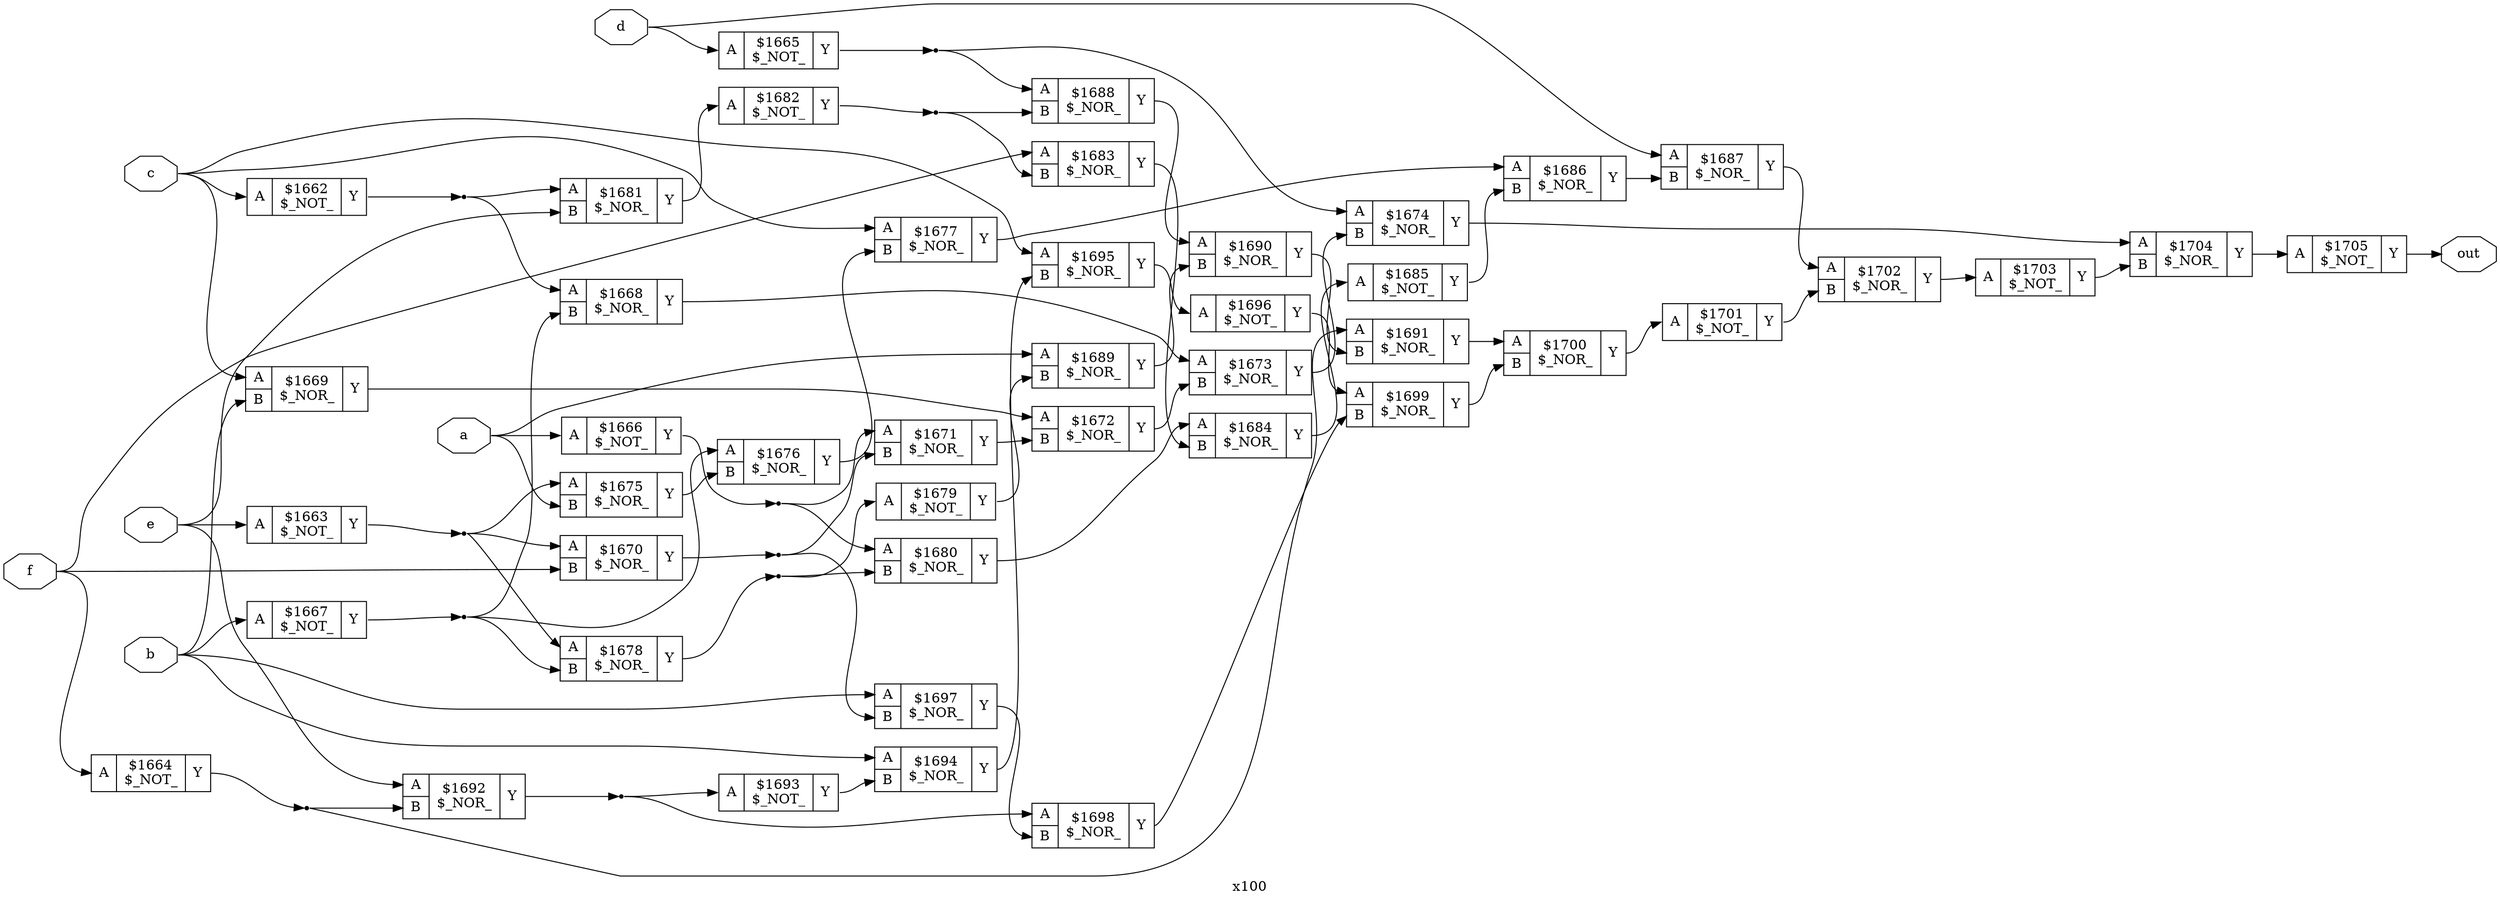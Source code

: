 digraph "x100" {
label="x100";
rankdir="LR";
remincross=true;
n44 [ shape=octagon, label="a", color="black", fontcolor="black" ];
n45 [ shape=octagon, label="b", color="black", fontcolor="black" ];
n46 [ shape=octagon, label="c", color="black", fontcolor="black" ];
n47 [ shape=octagon, label="d", color="black", fontcolor="black" ];
n48 [ shape=octagon, label="e", color="black", fontcolor="black" ];
n49 [ shape=octagon, label="f", color="black", fontcolor="black" ];
n50 [ shape=octagon, label="out", color="black", fontcolor="black" ];
c53 [ shape=record, label="{{<p51> A}|$1662\n$_NOT_|{<p52> Y}}" ];
c54 [ shape=record, label="{{<p51> A}|$1663\n$_NOT_|{<p52> Y}}" ];
c55 [ shape=record, label="{{<p51> A}|$1664\n$_NOT_|{<p52> Y}}" ];
c56 [ shape=record, label="{{<p51> A}|$1665\n$_NOT_|{<p52> Y}}" ];
c57 [ shape=record, label="{{<p51> A}|$1666\n$_NOT_|{<p52> Y}}" ];
c58 [ shape=record, label="{{<p51> A}|$1667\n$_NOT_|{<p52> Y}}" ];
c60 [ shape=record, label="{{<p51> A|<p59> B}|$1668\n$_NOR_|{<p52> Y}}" ];
c61 [ shape=record, label="{{<p51> A|<p59> B}|$1669\n$_NOR_|{<p52> Y}}" ];
c62 [ shape=record, label="{{<p51> A|<p59> B}|$1670\n$_NOR_|{<p52> Y}}" ];
c63 [ shape=record, label="{{<p51> A|<p59> B}|$1671\n$_NOR_|{<p52> Y}}" ];
c64 [ shape=record, label="{{<p51> A|<p59> B}|$1672\n$_NOR_|{<p52> Y}}" ];
c65 [ shape=record, label="{{<p51> A|<p59> B}|$1673\n$_NOR_|{<p52> Y}}" ];
c66 [ shape=record, label="{{<p51> A|<p59> B}|$1674\n$_NOR_|{<p52> Y}}" ];
c67 [ shape=record, label="{{<p51> A|<p59> B}|$1675\n$_NOR_|{<p52> Y}}" ];
c68 [ shape=record, label="{{<p51> A|<p59> B}|$1676\n$_NOR_|{<p52> Y}}" ];
c69 [ shape=record, label="{{<p51> A|<p59> B}|$1677\n$_NOR_|{<p52> Y}}" ];
c70 [ shape=record, label="{{<p51> A|<p59> B}|$1678\n$_NOR_|{<p52> Y}}" ];
c71 [ shape=record, label="{{<p51> A}|$1679\n$_NOT_|{<p52> Y}}" ];
c72 [ shape=record, label="{{<p51> A|<p59> B}|$1680\n$_NOR_|{<p52> Y}}" ];
c73 [ shape=record, label="{{<p51> A|<p59> B}|$1681\n$_NOR_|{<p52> Y}}" ];
c74 [ shape=record, label="{{<p51> A}|$1682\n$_NOT_|{<p52> Y}}" ];
c75 [ shape=record, label="{{<p51> A|<p59> B}|$1683\n$_NOR_|{<p52> Y}}" ];
c76 [ shape=record, label="{{<p51> A|<p59> B}|$1684\n$_NOR_|{<p52> Y}}" ];
c77 [ shape=record, label="{{<p51> A}|$1685\n$_NOT_|{<p52> Y}}" ];
c78 [ shape=record, label="{{<p51> A|<p59> B}|$1686\n$_NOR_|{<p52> Y}}" ];
c79 [ shape=record, label="{{<p51> A|<p59> B}|$1687\n$_NOR_|{<p52> Y}}" ];
c80 [ shape=record, label="{{<p51> A|<p59> B}|$1688\n$_NOR_|{<p52> Y}}" ];
c81 [ shape=record, label="{{<p51> A|<p59> B}|$1689\n$_NOR_|{<p52> Y}}" ];
c82 [ shape=record, label="{{<p51> A|<p59> B}|$1690\n$_NOR_|{<p52> Y}}" ];
c83 [ shape=record, label="{{<p51> A|<p59> B}|$1691\n$_NOR_|{<p52> Y}}" ];
c84 [ shape=record, label="{{<p51> A|<p59> B}|$1692\n$_NOR_|{<p52> Y}}" ];
c85 [ shape=record, label="{{<p51> A}|$1693\n$_NOT_|{<p52> Y}}" ];
c86 [ shape=record, label="{{<p51> A|<p59> B}|$1694\n$_NOR_|{<p52> Y}}" ];
c87 [ shape=record, label="{{<p51> A|<p59> B}|$1695\n$_NOR_|{<p52> Y}}" ];
c88 [ shape=record, label="{{<p51> A}|$1696\n$_NOT_|{<p52> Y}}" ];
c89 [ shape=record, label="{{<p51> A|<p59> B}|$1697\n$_NOR_|{<p52> Y}}" ];
c90 [ shape=record, label="{{<p51> A|<p59> B}|$1698\n$_NOR_|{<p52> Y}}" ];
c91 [ shape=record, label="{{<p51> A|<p59> B}|$1699\n$_NOR_|{<p52> Y}}" ];
c92 [ shape=record, label="{{<p51> A|<p59> B}|$1700\n$_NOR_|{<p52> Y}}" ];
c93 [ shape=record, label="{{<p51> A}|$1701\n$_NOT_|{<p52> Y}}" ];
c94 [ shape=record, label="{{<p51> A|<p59> B}|$1702\n$_NOR_|{<p52> Y}}" ];
c95 [ shape=record, label="{{<p51> A}|$1703\n$_NOT_|{<p52> Y}}" ];
c96 [ shape=record, label="{{<p51> A|<p59> B}|$1704\n$_NOR_|{<p52> Y}}" ];
c97 [ shape=record, label="{{<p51> A}|$1705\n$_NOT_|{<p52> Y}}" ];
n1 [ shape=point ];
c55:p52:e -> n1:w [color="black", label=""];
n1:e -> c83:p51:w [color="black", label=""];
n1:e -> c84:p59:w [color="black", label=""];
c65:p52:e -> c66:p59:w [color="black", label=""];
c66:p52:e -> c96:p51:w [color="black", label=""];
c67:p52:e -> c68:p59:w [color="black", label=""];
c68:p52:e -> c69:p59:w [color="black", label=""];
c69:p52:e -> c78:p51:w [color="black", label=""];
n15 [ shape=point ];
c70:p52:e -> n15:w [color="black", label=""];
n15:e -> c71:p51:w [color="black", label=""];
n15:e -> c72:p59:w [color="black", label=""];
c71:p52:e -> c81:p59:w [color="black", label=""];
c72:p52:e -> c76:p51:w [color="black", label=""];
c73:p52:e -> c74:p51:w [color="black", label=""];
n19 [ shape=point ];
c74:p52:e -> n19:w [color="black", label=""];
n19:e -> c75:p59:w [color="black", label=""];
n19:e -> c80:p59:w [color="black", label=""];
n2 [ shape=point ];
c56:p52:e -> n2:w [color="black", label=""];
n2:e -> c66:p51:w [color="black", label=""];
n2:e -> c80:p51:w [color="black", label=""];
c75:p52:e -> c76:p59:w [color="black", label=""];
c76:p52:e -> c77:p51:w [color="black", label=""];
c77:p52:e -> c78:p59:w [color="black", label=""];
c78:p52:e -> c79:p59:w [color="black", label=""];
c79:p52:e -> c94:p51:w [color="black", label=""];
c80:p52:e -> c82:p51:w [color="black", label=""];
c81:p52:e -> c82:p59:w [color="black", label=""];
c82:p52:e -> c83:p59:w [color="black", label=""];
c83:p52:e -> c92:p51:w [color="black", label=""];
n29 [ shape=point ];
c84:p52:e -> n29:w [color="black", label=""];
n29:e -> c85:p51:w [color="black", label=""];
n29:e -> c90:p51:w [color="black", label=""];
n3 [ shape=point ];
c57:p52:e -> n3:w [color="black", label=""];
n3:e -> c63:p51:w [color="black", label=""];
n3:e -> c72:p51:w [color="black", label=""];
c85:p52:e -> c86:p59:w [color="black", label=""];
c86:p52:e -> c87:p59:w [color="black", label=""];
c87:p52:e -> c88:p51:w [color="black", label=""];
c88:p52:e -> c91:p51:w [color="black", label=""];
c89:p52:e -> c90:p59:w [color="black", label=""];
c90:p52:e -> c91:p59:w [color="black", label=""];
c91:p52:e -> c92:p59:w [color="black", label=""];
c92:p52:e -> c93:p51:w [color="black", label=""];
c93:p52:e -> c94:p59:w [color="black", label=""];
c94:p52:e -> c95:p51:w [color="black", label=""];
n4 [ shape=point ];
c58:p52:e -> n4:w [color="black", label=""];
n4:e -> c60:p59:w [color="black", label=""];
n4:e -> c68:p51:w [color="black", label=""];
n4:e -> c70:p59:w [color="black", label=""];
c95:p52:e -> c96:p59:w [color="black", label=""];
c96:p52:e -> c97:p51:w [color="black", label=""];
n42 [ shape=point ];
c53:p52:e -> n42:w [color="black", label=""];
n42:e -> c60:p51:w [color="black", label=""];
n42:e -> c73:p51:w [color="black", label=""];
n43 [ shape=point ];
c54:p52:e -> n43:w [color="black", label=""];
n43:e -> c62:p51:w [color="black", label=""];
n43:e -> c67:p51:w [color="black", label=""];
n43:e -> c70:p51:w [color="black", label=""];
n44:e -> c57:p51:w [color="black", label=""];
n44:e -> c67:p59:w [color="black", label=""];
n44:e -> c81:p51:w [color="black", label=""];
n45:e -> c58:p51:w [color="black", label=""];
n45:e -> c61:p59:w [color="black", label=""];
n45:e -> c86:p51:w [color="black", label=""];
n45:e -> c89:p51:w [color="black", label=""];
n46:e -> c53:p51:w [color="black", label=""];
n46:e -> c61:p51:w [color="black", label=""];
n46:e -> c69:p51:w [color="black", label=""];
n46:e -> c87:p51:w [color="black", label=""];
n47:e -> c56:p51:w [color="black", label=""];
n47:e -> c79:p51:w [color="black", label=""];
n48:e -> c54:p51:w [color="black", label=""];
n48:e -> c73:p59:w [color="black", label=""];
n48:e -> c84:p51:w [color="black", label=""];
n49:e -> c55:p51:w [color="black", label=""];
n49:e -> c62:p59:w [color="black", label=""];
n49:e -> c75:p51:w [color="black", label=""];
c60:p52:e -> c65:p51:w [color="black", label=""];
c97:p52:e -> n50:w [color="black", label=""];
c61:p52:e -> c64:p51:w [color="black", label=""];
n7 [ shape=point ];
c62:p52:e -> n7:w [color="black", label=""];
n7:e -> c63:p59:w [color="black", label=""];
n7:e -> c89:p59:w [color="black", label=""];
c63:p52:e -> c64:p59:w [color="black", label=""];
c64:p52:e -> c65:p59:w [color="black", label=""];
}
